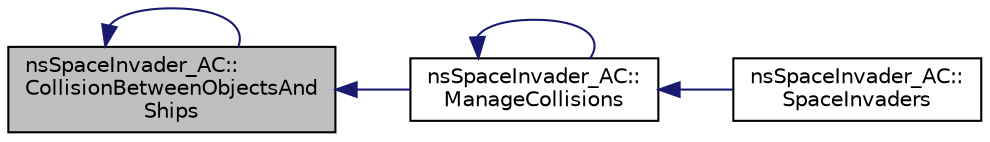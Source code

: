 digraph "nsSpaceInvader_AC::CollisionBetweenObjectsAndShips"
{
  edge [fontname="Helvetica",fontsize="10",labelfontname="Helvetica",labelfontsize="10"];
  node [fontname="Helvetica",fontsize="10",shape=record];
  rankdir="LR";
  Node1 [label="nsSpaceInvader_AC::\lCollisionBetweenObjectsAnd\lShips",height=0.2,width=0.4,color="black", fillcolor="grey75", style="filled", fontcolor="black"];
  Node1 -> Node1 [dir="back",color="midnightblue",fontsize="10",style="solid",fontname="Helvetica"];
  Node1 -> Node2 [dir="back",color="midnightblue",fontsize="10",style="solid",fontname="Helvetica"];
  Node2 [label="nsSpaceInvader_AC::\lManageCollisions",height=0.2,width=0.4,color="black", fillcolor="white", style="filled",URL="$_space_invader___a_c_8cpp.html#a087c51d1c366b36fbf00207736882e4c",tooltip="Gère toutes les collisions du jeu. "];
  Node2 -> Node2 [dir="back",color="midnightblue",fontsize="10",style="solid",fontname="Helvetica"];
  Node2 -> Node3 [dir="back",color="midnightblue",fontsize="10",style="solid",fontname="Helvetica"];
  Node3 [label="nsSpaceInvader_AC::\lSpaceInvaders",height=0.2,width=0.4,color="black", fillcolor="white", style="filled",URL="$_space_invader___a_c_8cpp.html#a84e7c837aad38b838b1d0072306214a7",tooltip="Fonction principale du jeu sans option. "];
}
